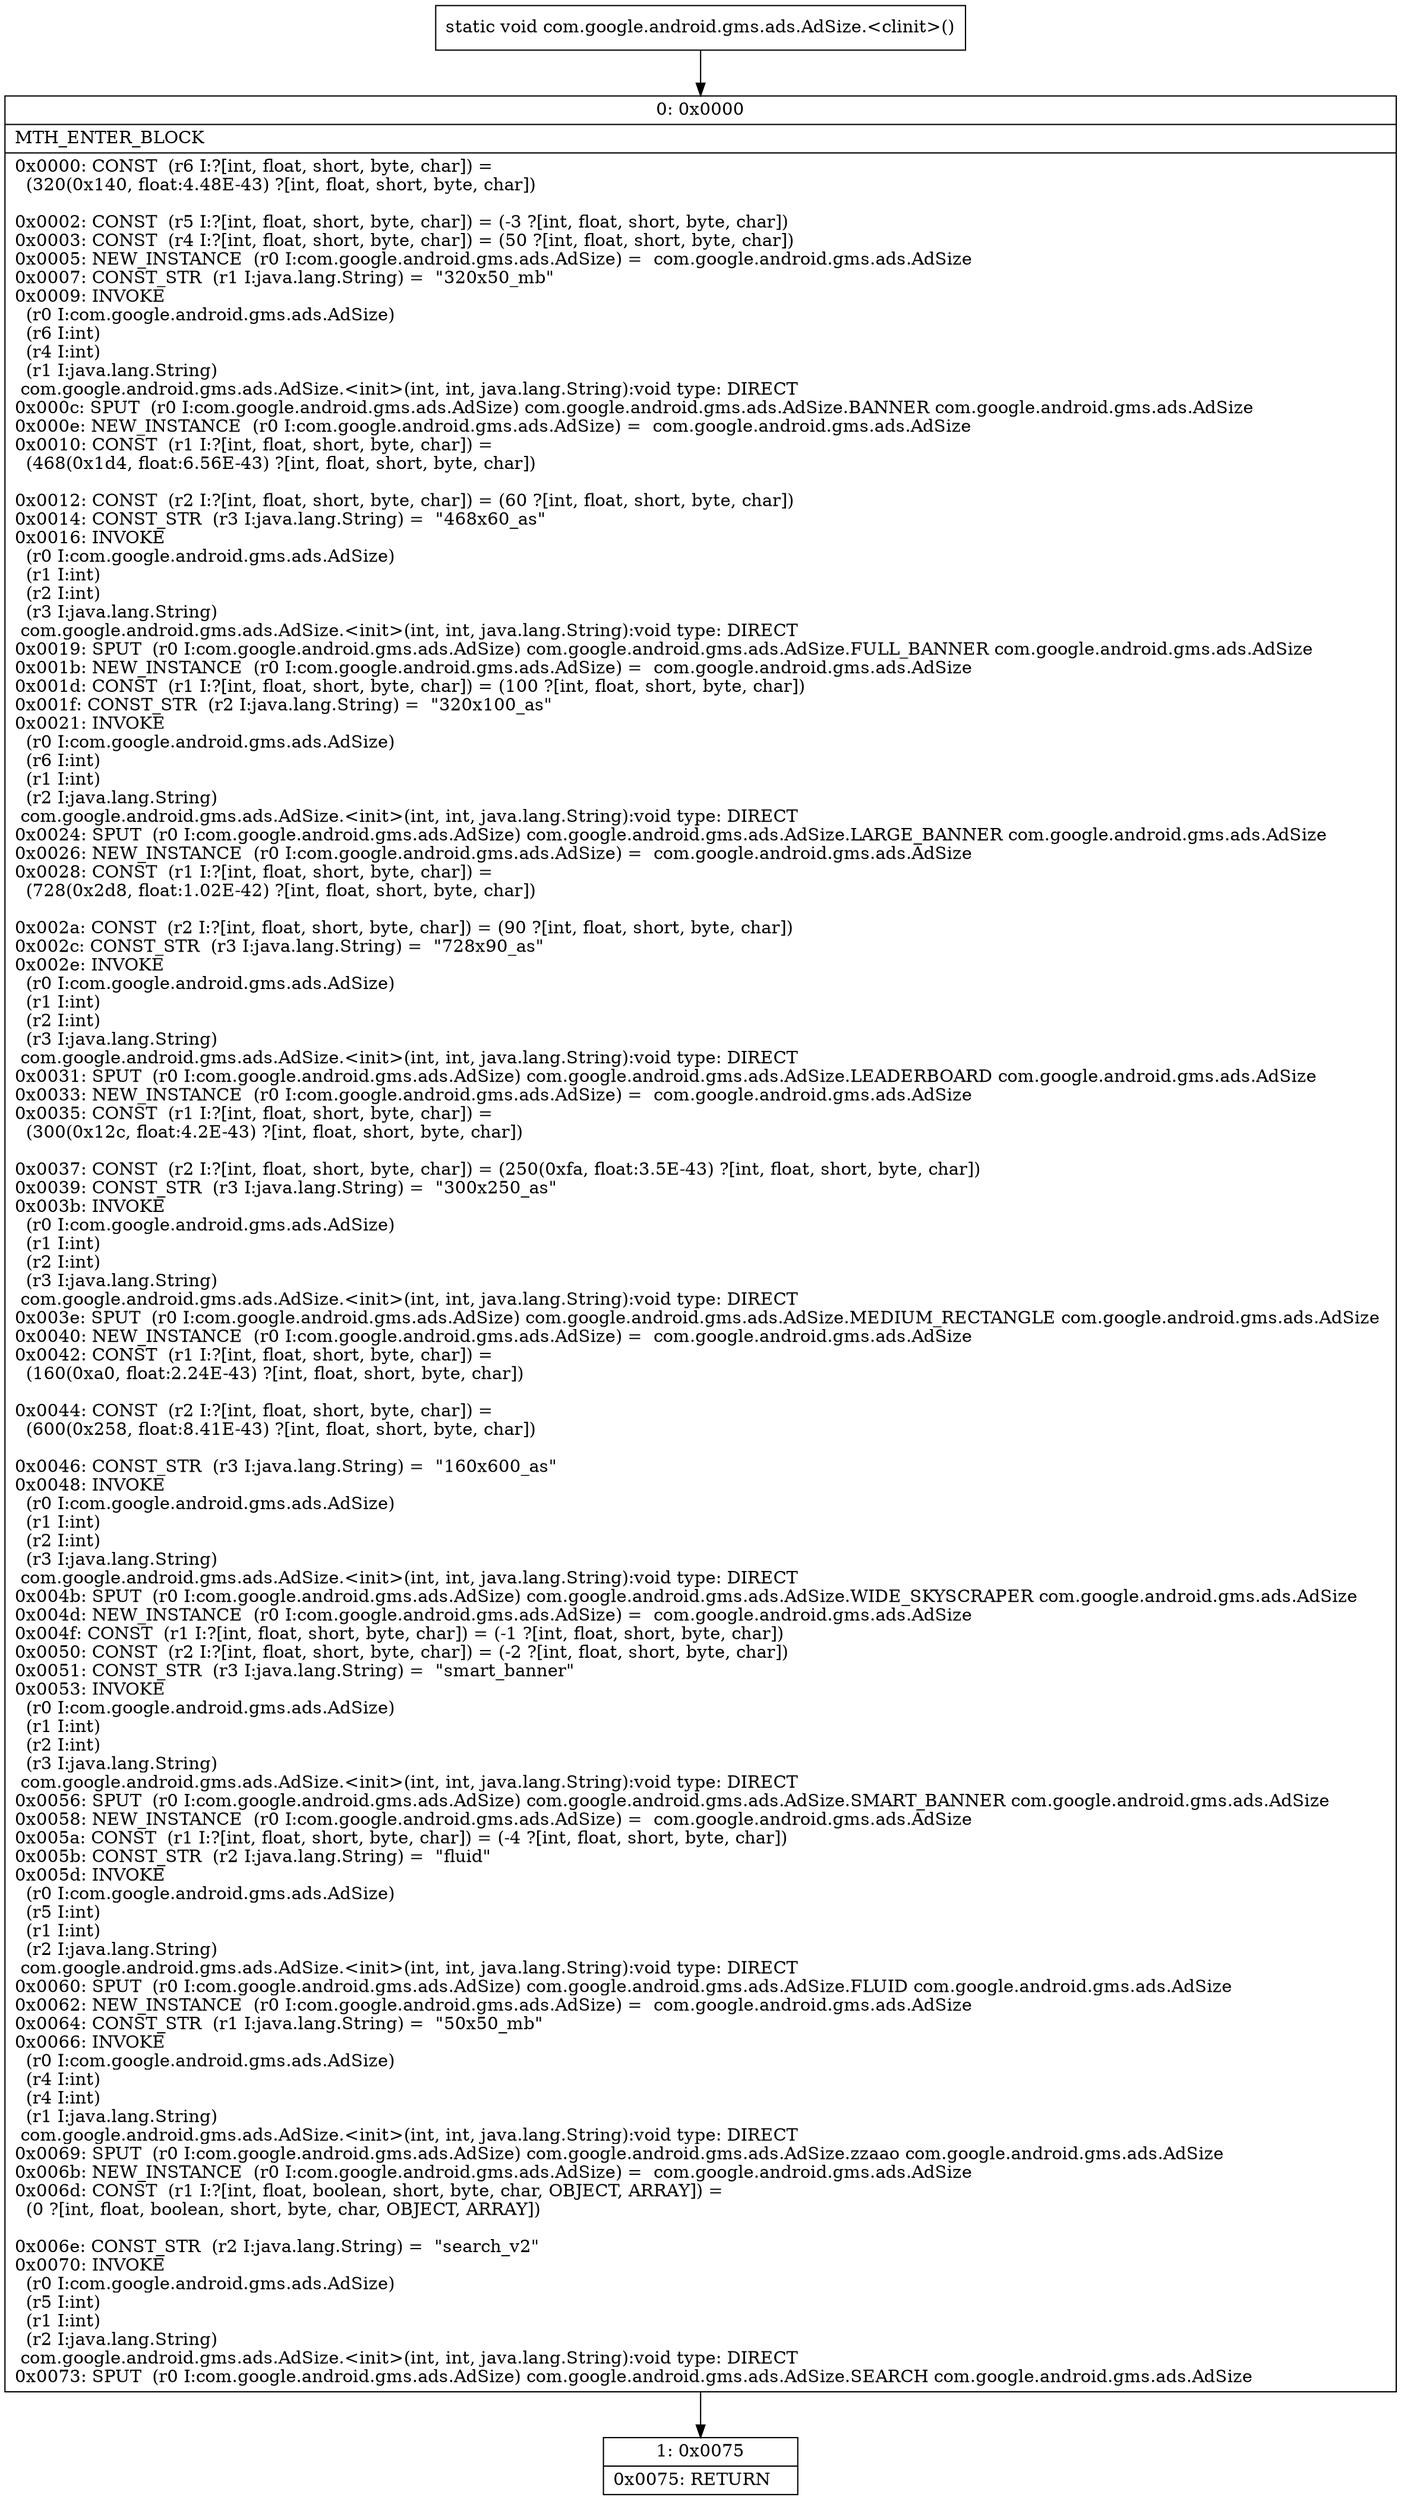 digraph "CFG forcom.google.android.gms.ads.AdSize.\<clinit\>()V" {
Node_0 [shape=record,label="{0\:\ 0x0000|MTH_ENTER_BLOCK\l|0x0000: CONST  (r6 I:?[int, float, short, byte, char]) = \l  (320(0x140, float:4.48E\-43) ?[int, float, short, byte, char])\l \l0x0002: CONST  (r5 I:?[int, float, short, byte, char]) = (\-3 ?[int, float, short, byte, char]) \l0x0003: CONST  (r4 I:?[int, float, short, byte, char]) = (50 ?[int, float, short, byte, char]) \l0x0005: NEW_INSTANCE  (r0 I:com.google.android.gms.ads.AdSize) =  com.google.android.gms.ads.AdSize \l0x0007: CONST_STR  (r1 I:java.lang.String) =  \"320x50_mb\" \l0x0009: INVOKE  \l  (r0 I:com.google.android.gms.ads.AdSize)\l  (r6 I:int)\l  (r4 I:int)\l  (r1 I:java.lang.String)\l com.google.android.gms.ads.AdSize.\<init\>(int, int, java.lang.String):void type: DIRECT \l0x000c: SPUT  (r0 I:com.google.android.gms.ads.AdSize) com.google.android.gms.ads.AdSize.BANNER com.google.android.gms.ads.AdSize \l0x000e: NEW_INSTANCE  (r0 I:com.google.android.gms.ads.AdSize) =  com.google.android.gms.ads.AdSize \l0x0010: CONST  (r1 I:?[int, float, short, byte, char]) = \l  (468(0x1d4, float:6.56E\-43) ?[int, float, short, byte, char])\l \l0x0012: CONST  (r2 I:?[int, float, short, byte, char]) = (60 ?[int, float, short, byte, char]) \l0x0014: CONST_STR  (r3 I:java.lang.String) =  \"468x60_as\" \l0x0016: INVOKE  \l  (r0 I:com.google.android.gms.ads.AdSize)\l  (r1 I:int)\l  (r2 I:int)\l  (r3 I:java.lang.String)\l com.google.android.gms.ads.AdSize.\<init\>(int, int, java.lang.String):void type: DIRECT \l0x0019: SPUT  (r0 I:com.google.android.gms.ads.AdSize) com.google.android.gms.ads.AdSize.FULL_BANNER com.google.android.gms.ads.AdSize \l0x001b: NEW_INSTANCE  (r0 I:com.google.android.gms.ads.AdSize) =  com.google.android.gms.ads.AdSize \l0x001d: CONST  (r1 I:?[int, float, short, byte, char]) = (100 ?[int, float, short, byte, char]) \l0x001f: CONST_STR  (r2 I:java.lang.String) =  \"320x100_as\" \l0x0021: INVOKE  \l  (r0 I:com.google.android.gms.ads.AdSize)\l  (r6 I:int)\l  (r1 I:int)\l  (r2 I:java.lang.String)\l com.google.android.gms.ads.AdSize.\<init\>(int, int, java.lang.String):void type: DIRECT \l0x0024: SPUT  (r0 I:com.google.android.gms.ads.AdSize) com.google.android.gms.ads.AdSize.LARGE_BANNER com.google.android.gms.ads.AdSize \l0x0026: NEW_INSTANCE  (r0 I:com.google.android.gms.ads.AdSize) =  com.google.android.gms.ads.AdSize \l0x0028: CONST  (r1 I:?[int, float, short, byte, char]) = \l  (728(0x2d8, float:1.02E\-42) ?[int, float, short, byte, char])\l \l0x002a: CONST  (r2 I:?[int, float, short, byte, char]) = (90 ?[int, float, short, byte, char]) \l0x002c: CONST_STR  (r3 I:java.lang.String) =  \"728x90_as\" \l0x002e: INVOKE  \l  (r0 I:com.google.android.gms.ads.AdSize)\l  (r1 I:int)\l  (r2 I:int)\l  (r3 I:java.lang.String)\l com.google.android.gms.ads.AdSize.\<init\>(int, int, java.lang.String):void type: DIRECT \l0x0031: SPUT  (r0 I:com.google.android.gms.ads.AdSize) com.google.android.gms.ads.AdSize.LEADERBOARD com.google.android.gms.ads.AdSize \l0x0033: NEW_INSTANCE  (r0 I:com.google.android.gms.ads.AdSize) =  com.google.android.gms.ads.AdSize \l0x0035: CONST  (r1 I:?[int, float, short, byte, char]) = \l  (300(0x12c, float:4.2E\-43) ?[int, float, short, byte, char])\l \l0x0037: CONST  (r2 I:?[int, float, short, byte, char]) = (250(0xfa, float:3.5E\-43) ?[int, float, short, byte, char]) \l0x0039: CONST_STR  (r3 I:java.lang.String) =  \"300x250_as\" \l0x003b: INVOKE  \l  (r0 I:com.google.android.gms.ads.AdSize)\l  (r1 I:int)\l  (r2 I:int)\l  (r3 I:java.lang.String)\l com.google.android.gms.ads.AdSize.\<init\>(int, int, java.lang.String):void type: DIRECT \l0x003e: SPUT  (r0 I:com.google.android.gms.ads.AdSize) com.google.android.gms.ads.AdSize.MEDIUM_RECTANGLE com.google.android.gms.ads.AdSize \l0x0040: NEW_INSTANCE  (r0 I:com.google.android.gms.ads.AdSize) =  com.google.android.gms.ads.AdSize \l0x0042: CONST  (r1 I:?[int, float, short, byte, char]) = \l  (160(0xa0, float:2.24E\-43) ?[int, float, short, byte, char])\l \l0x0044: CONST  (r2 I:?[int, float, short, byte, char]) = \l  (600(0x258, float:8.41E\-43) ?[int, float, short, byte, char])\l \l0x0046: CONST_STR  (r3 I:java.lang.String) =  \"160x600_as\" \l0x0048: INVOKE  \l  (r0 I:com.google.android.gms.ads.AdSize)\l  (r1 I:int)\l  (r2 I:int)\l  (r3 I:java.lang.String)\l com.google.android.gms.ads.AdSize.\<init\>(int, int, java.lang.String):void type: DIRECT \l0x004b: SPUT  (r0 I:com.google.android.gms.ads.AdSize) com.google.android.gms.ads.AdSize.WIDE_SKYSCRAPER com.google.android.gms.ads.AdSize \l0x004d: NEW_INSTANCE  (r0 I:com.google.android.gms.ads.AdSize) =  com.google.android.gms.ads.AdSize \l0x004f: CONST  (r1 I:?[int, float, short, byte, char]) = (\-1 ?[int, float, short, byte, char]) \l0x0050: CONST  (r2 I:?[int, float, short, byte, char]) = (\-2 ?[int, float, short, byte, char]) \l0x0051: CONST_STR  (r3 I:java.lang.String) =  \"smart_banner\" \l0x0053: INVOKE  \l  (r0 I:com.google.android.gms.ads.AdSize)\l  (r1 I:int)\l  (r2 I:int)\l  (r3 I:java.lang.String)\l com.google.android.gms.ads.AdSize.\<init\>(int, int, java.lang.String):void type: DIRECT \l0x0056: SPUT  (r0 I:com.google.android.gms.ads.AdSize) com.google.android.gms.ads.AdSize.SMART_BANNER com.google.android.gms.ads.AdSize \l0x0058: NEW_INSTANCE  (r0 I:com.google.android.gms.ads.AdSize) =  com.google.android.gms.ads.AdSize \l0x005a: CONST  (r1 I:?[int, float, short, byte, char]) = (\-4 ?[int, float, short, byte, char]) \l0x005b: CONST_STR  (r2 I:java.lang.String) =  \"fluid\" \l0x005d: INVOKE  \l  (r0 I:com.google.android.gms.ads.AdSize)\l  (r5 I:int)\l  (r1 I:int)\l  (r2 I:java.lang.String)\l com.google.android.gms.ads.AdSize.\<init\>(int, int, java.lang.String):void type: DIRECT \l0x0060: SPUT  (r0 I:com.google.android.gms.ads.AdSize) com.google.android.gms.ads.AdSize.FLUID com.google.android.gms.ads.AdSize \l0x0062: NEW_INSTANCE  (r0 I:com.google.android.gms.ads.AdSize) =  com.google.android.gms.ads.AdSize \l0x0064: CONST_STR  (r1 I:java.lang.String) =  \"50x50_mb\" \l0x0066: INVOKE  \l  (r0 I:com.google.android.gms.ads.AdSize)\l  (r4 I:int)\l  (r4 I:int)\l  (r1 I:java.lang.String)\l com.google.android.gms.ads.AdSize.\<init\>(int, int, java.lang.String):void type: DIRECT \l0x0069: SPUT  (r0 I:com.google.android.gms.ads.AdSize) com.google.android.gms.ads.AdSize.zzaao com.google.android.gms.ads.AdSize \l0x006b: NEW_INSTANCE  (r0 I:com.google.android.gms.ads.AdSize) =  com.google.android.gms.ads.AdSize \l0x006d: CONST  (r1 I:?[int, float, boolean, short, byte, char, OBJECT, ARRAY]) = \l  (0 ?[int, float, boolean, short, byte, char, OBJECT, ARRAY])\l \l0x006e: CONST_STR  (r2 I:java.lang.String) =  \"search_v2\" \l0x0070: INVOKE  \l  (r0 I:com.google.android.gms.ads.AdSize)\l  (r5 I:int)\l  (r1 I:int)\l  (r2 I:java.lang.String)\l com.google.android.gms.ads.AdSize.\<init\>(int, int, java.lang.String):void type: DIRECT \l0x0073: SPUT  (r0 I:com.google.android.gms.ads.AdSize) com.google.android.gms.ads.AdSize.SEARCH com.google.android.gms.ads.AdSize \l}"];
Node_1 [shape=record,label="{1\:\ 0x0075|0x0075: RETURN   \l}"];
MethodNode[shape=record,label="{static void com.google.android.gms.ads.AdSize.\<clinit\>() }"];
MethodNode -> Node_0;
Node_0 -> Node_1;
}

